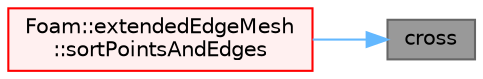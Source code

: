 digraph "cross"
{
 // LATEX_PDF_SIZE
  bgcolor="transparent";
  edge [fontname=Helvetica,fontsize=10,labelfontname=Helvetica,labelfontsize=10];
  node [fontname=Helvetica,fontsize=10,shape=box,height=0.2,width=0.4];
  rankdir="RL";
  Node1 [id="Node000001",label="cross",height=0.2,width=0.4,color="gray40", fillcolor="grey60", style="filled", fontcolor="black",tooltip=" "];
  Node1 -> Node2 [id="edge1_Node000001_Node000002",dir="back",color="steelblue1",style="solid",tooltip=" "];
  Node2 [id="Node000002",label="Foam::extendedEdgeMesh\l::sortPointsAndEdges",height=0.2,width=0.4,color="red", fillcolor="#FFF0F0", style="filled",URL="$classFoam_1_1extendedEdgeMesh.html#a426fc67d70e364a54570d27d026c8f13",tooltip=" "];
}
